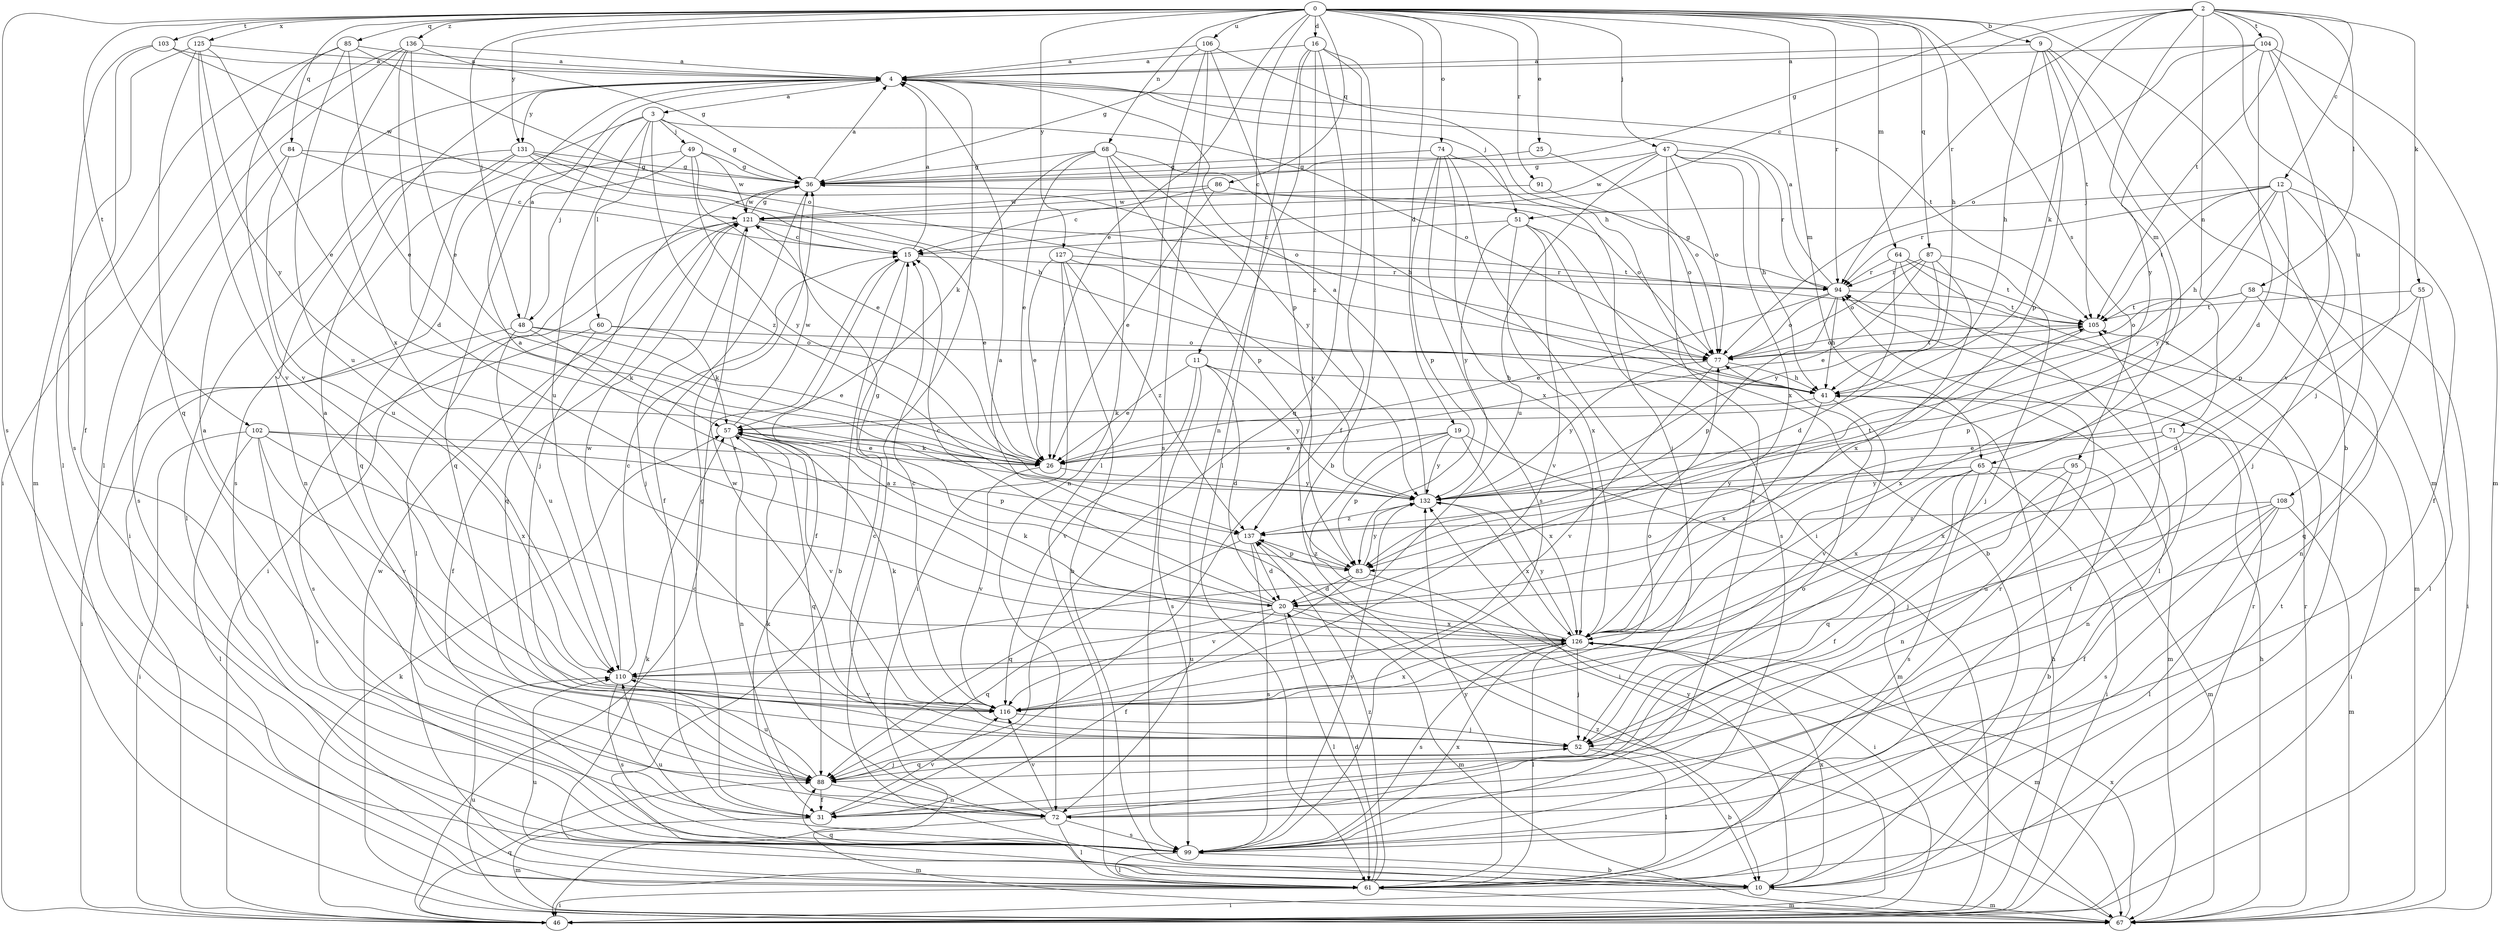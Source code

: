 strict digraph  {
0;
2;
3;
4;
9;
10;
11;
12;
15;
16;
19;
20;
25;
26;
31;
36;
41;
46;
47;
48;
49;
51;
52;
55;
57;
58;
60;
61;
64;
65;
67;
68;
71;
72;
74;
77;
83;
84;
85;
86;
87;
88;
91;
94;
95;
99;
102;
103;
104;
105;
106;
108;
110;
116;
121;
125;
126;
127;
131;
132;
136;
137;
0 -> 9  [label=b];
0 -> 10  [label=b];
0 -> 11  [label=c];
0 -> 16  [label=d];
0 -> 19  [label=d];
0 -> 25  [label=e];
0 -> 26  [label=e];
0 -> 41  [label=h];
0 -> 47  [label=j];
0 -> 48  [label=j];
0 -> 64  [label=m];
0 -> 65  [label=m];
0 -> 68  [label=n];
0 -> 74  [label=o];
0 -> 84  [label=q];
0 -> 85  [label=q];
0 -> 86  [label=q];
0 -> 87  [label=q];
0 -> 91  [label=r];
0 -> 94  [label=r];
0 -> 95  [label=s];
0 -> 99  [label=s];
0 -> 102  [label=t];
0 -> 103  [label=t];
0 -> 106  [label=u];
0 -> 125  [label=x];
0 -> 127  [label=y];
0 -> 131  [label=y];
0 -> 136  [label=z];
2 -> 12  [label=c];
2 -> 15  [label=c];
2 -> 36  [label=g];
2 -> 55  [label=k];
2 -> 57  [label=k];
2 -> 58  [label=l];
2 -> 65  [label=m];
2 -> 71  [label=n];
2 -> 94  [label=r];
2 -> 104  [label=t];
2 -> 105  [label=t];
2 -> 108  [label=u];
3 -> 36  [label=g];
3 -> 48  [label=j];
3 -> 49  [label=j];
3 -> 60  [label=l];
3 -> 77  [label=o];
3 -> 99  [label=s];
3 -> 110  [label=u];
3 -> 137  [label=z];
4 -> 3  [label=a];
4 -> 51  [label=j];
4 -> 105  [label=t];
4 -> 131  [label=y];
9 -> 4  [label=a];
9 -> 41  [label=h];
9 -> 67  [label=m];
9 -> 83  [label=p];
9 -> 105  [label=t];
9 -> 126  [label=x];
10 -> 4  [label=a];
10 -> 46  [label=i];
10 -> 57  [label=k];
10 -> 67  [label=m];
10 -> 88  [label=q];
10 -> 105  [label=t];
10 -> 110  [label=u];
10 -> 126  [label=x];
10 -> 132  [label=y];
11 -> 20  [label=d];
11 -> 26  [label=e];
11 -> 41  [label=h];
11 -> 99  [label=s];
11 -> 116  [label=v];
11 -> 132  [label=y];
12 -> 31  [label=f];
12 -> 41  [label=h];
12 -> 51  [label=j];
12 -> 52  [label=j];
12 -> 83  [label=p];
12 -> 94  [label=r];
12 -> 105  [label=t];
12 -> 132  [label=y];
15 -> 4  [label=a];
15 -> 10  [label=b];
15 -> 31  [label=f];
15 -> 94  [label=r];
16 -> 4  [label=a];
16 -> 10  [label=b];
16 -> 31  [label=f];
16 -> 61  [label=l];
16 -> 72  [label=n];
16 -> 88  [label=q];
16 -> 137  [label=z];
19 -> 26  [label=e];
19 -> 46  [label=i];
19 -> 67  [label=m];
19 -> 83  [label=p];
19 -> 126  [label=x];
19 -> 132  [label=y];
20 -> 4  [label=a];
20 -> 15  [label=c];
20 -> 31  [label=f];
20 -> 36  [label=g];
20 -> 61  [label=l];
20 -> 67  [label=m];
20 -> 88  [label=q];
20 -> 126  [label=x];
25 -> 36  [label=g];
25 -> 77  [label=o];
26 -> 57  [label=k];
26 -> 116  [label=v];
26 -> 132  [label=y];
31 -> 36  [label=g];
31 -> 67  [label=m];
31 -> 116  [label=v];
36 -> 4  [label=a];
36 -> 31  [label=f];
36 -> 52  [label=j];
36 -> 121  [label=w];
41 -> 57  [label=k];
41 -> 67  [label=m];
41 -> 116  [label=v];
41 -> 126  [label=x];
46 -> 15  [label=c];
46 -> 41  [label=h];
46 -> 57  [label=k];
46 -> 88  [label=q];
46 -> 94  [label=r];
47 -> 36  [label=g];
47 -> 41  [label=h];
47 -> 77  [label=o];
47 -> 94  [label=r];
47 -> 99  [label=s];
47 -> 110  [label=u];
47 -> 121  [label=w];
47 -> 126  [label=x];
48 -> 4  [label=a];
48 -> 26  [label=e];
48 -> 46  [label=i];
48 -> 57  [label=k];
48 -> 77  [label=o];
48 -> 110  [label=u];
49 -> 26  [label=e];
49 -> 36  [label=g];
49 -> 46  [label=i];
49 -> 88  [label=q];
49 -> 121  [label=w];
49 -> 132  [label=y];
51 -> 10  [label=b];
51 -> 15  [label=c];
51 -> 99  [label=s];
51 -> 116  [label=v];
51 -> 126  [label=x];
51 -> 132  [label=y];
52 -> 4  [label=a];
52 -> 10  [label=b];
52 -> 61  [label=l];
52 -> 88  [label=q];
52 -> 121  [label=w];
55 -> 20  [label=d];
55 -> 61  [label=l];
55 -> 88  [label=q];
55 -> 105  [label=t];
57 -> 26  [label=e];
57 -> 72  [label=n];
57 -> 83  [label=p];
57 -> 88  [label=q];
57 -> 116  [label=v];
57 -> 121  [label=w];
58 -> 46  [label=i];
58 -> 72  [label=n];
58 -> 77  [label=o];
58 -> 83  [label=p];
58 -> 105  [label=t];
60 -> 31  [label=f];
60 -> 57  [label=k];
60 -> 77  [label=o];
60 -> 99  [label=s];
61 -> 20  [label=d];
61 -> 46  [label=i];
61 -> 67  [label=m];
61 -> 94  [label=r];
61 -> 132  [label=y];
61 -> 137  [label=z];
64 -> 20  [label=d];
64 -> 61  [label=l];
64 -> 67  [label=m];
64 -> 94  [label=r];
64 -> 105  [label=t];
65 -> 31  [label=f];
65 -> 46  [label=i];
65 -> 67  [label=m];
65 -> 88  [label=q];
65 -> 99  [label=s];
65 -> 126  [label=x];
65 -> 132  [label=y];
67 -> 41  [label=h];
67 -> 94  [label=r];
67 -> 110  [label=u];
67 -> 121  [label=w];
67 -> 126  [label=x];
67 -> 137  [label=z];
68 -> 26  [label=e];
68 -> 36  [label=g];
68 -> 41  [label=h];
68 -> 57  [label=k];
68 -> 72  [label=n];
68 -> 83  [label=p];
68 -> 132  [label=y];
71 -> 26  [label=e];
71 -> 46  [label=i];
71 -> 72  [label=n];
71 -> 126  [label=x];
72 -> 15  [label=c];
72 -> 57  [label=k];
72 -> 61  [label=l];
72 -> 67  [label=m];
72 -> 77  [label=o];
72 -> 99  [label=s];
72 -> 116  [label=v];
74 -> 36  [label=g];
74 -> 46  [label=i];
74 -> 52  [label=j];
74 -> 83  [label=p];
74 -> 99  [label=s];
74 -> 126  [label=x];
77 -> 41  [label=h];
77 -> 105  [label=t];
77 -> 116  [label=v];
77 -> 132  [label=y];
83 -> 20  [label=d];
83 -> 46  [label=i];
83 -> 116  [label=v];
83 -> 132  [label=y];
83 -> 137  [label=z];
84 -> 15  [label=c];
84 -> 36  [label=g];
84 -> 99  [label=s];
84 -> 110  [label=u];
85 -> 4  [label=a];
85 -> 26  [label=e];
85 -> 61  [label=l];
85 -> 77  [label=o];
85 -> 110  [label=u];
85 -> 116  [label=v];
86 -> 15  [label=c];
86 -> 26  [label=e];
86 -> 77  [label=o];
86 -> 121  [label=w];
87 -> 26  [label=e];
87 -> 52  [label=j];
87 -> 77  [label=o];
87 -> 94  [label=r];
87 -> 126  [label=x];
87 -> 132  [label=y];
88 -> 4  [label=a];
88 -> 31  [label=f];
88 -> 52  [label=j];
88 -> 72  [label=n];
88 -> 110  [label=u];
91 -> 77  [label=o];
91 -> 121  [label=w];
94 -> 4  [label=a];
94 -> 26  [label=e];
94 -> 36  [label=g];
94 -> 41  [label=h];
94 -> 77  [label=o];
94 -> 83  [label=p];
94 -> 105  [label=t];
95 -> 10  [label=b];
95 -> 52  [label=j];
95 -> 72  [label=n];
95 -> 132  [label=y];
99 -> 10  [label=b];
99 -> 61  [label=l];
99 -> 105  [label=t];
99 -> 110  [label=u];
99 -> 126  [label=x];
99 -> 132  [label=y];
102 -> 26  [label=e];
102 -> 46  [label=i];
102 -> 61  [label=l];
102 -> 99  [label=s];
102 -> 116  [label=v];
102 -> 126  [label=x];
102 -> 137  [label=z];
103 -> 4  [label=a];
103 -> 31  [label=f];
103 -> 99  [label=s];
103 -> 121  [label=w];
104 -> 4  [label=a];
104 -> 20  [label=d];
104 -> 52  [label=j];
104 -> 67  [label=m];
104 -> 77  [label=o];
104 -> 116  [label=v];
104 -> 132  [label=y];
105 -> 77  [label=o];
105 -> 126  [label=x];
106 -> 4  [label=a];
106 -> 36  [label=g];
106 -> 41  [label=h];
106 -> 61  [label=l];
106 -> 83  [label=p];
106 -> 99  [label=s];
108 -> 31  [label=f];
108 -> 61  [label=l];
108 -> 67  [label=m];
108 -> 99  [label=s];
108 -> 110  [label=u];
108 -> 137  [label=z];
110 -> 15  [label=c];
110 -> 99  [label=s];
110 -> 116  [label=v];
110 -> 121  [label=w];
116 -> 15  [label=c];
116 -> 52  [label=j];
116 -> 57  [label=k];
116 -> 77  [label=o];
116 -> 126  [label=x];
121 -> 15  [label=c];
121 -> 26  [label=e];
121 -> 36  [label=g];
121 -> 46  [label=i];
121 -> 52  [label=j];
121 -> 61  [label=l];
121 -> 88  [label=q];
121 -> 105  [label=t];
125 -> 4  [label=a];
125 -> 26  [label=e];
125 -> 67  [label=m];
125 -> 88  [label=q];
125 -> 116  [label=v];
125 -> 132  [label=y];
126 -> 4  [label=a];
126 -> 52  [label=j];
126 -> 57  [label=k];
126 -> 61  [label=l];
126 -> 67  [label=m];
126 -> 99  [label=s];
126 -> 110  [label=u];
126 -> 132  [label=y];
127 -> 10  [label=b];
127 -> 26  [label=e];
127 -> 46  [label=i];
127 -> 94  [label=r];
127 -> 132  [label=y];
127 -> 137  [label=z];
131 -> 15  [label=c];
131 -> 36  [label=g];
131 -> 41  [label=h];
131 -> 61  [label=l];
131 -> 72  [label=n];
131 -> 77  [label=o];
131 -> 88  [label=q];
132 -> 4  [label=a];
132 -> 126  [label=x];
132 -> 137  [label=z];
136 -> 4  [label=a];
136 -> 20  [label=d];
136 -> 26  [label=e];
136 -> 36  [label=g];
136 -> 46  [label=i];
136 -> 61  [label=l];
136 -> 126  [label=x];
137 -> 20  [label=d];
137 -> 83  [label=p];
137 -> 88  [label=q];
137 -> 99  [label=s];
137 -> 105  [label=t];
}

